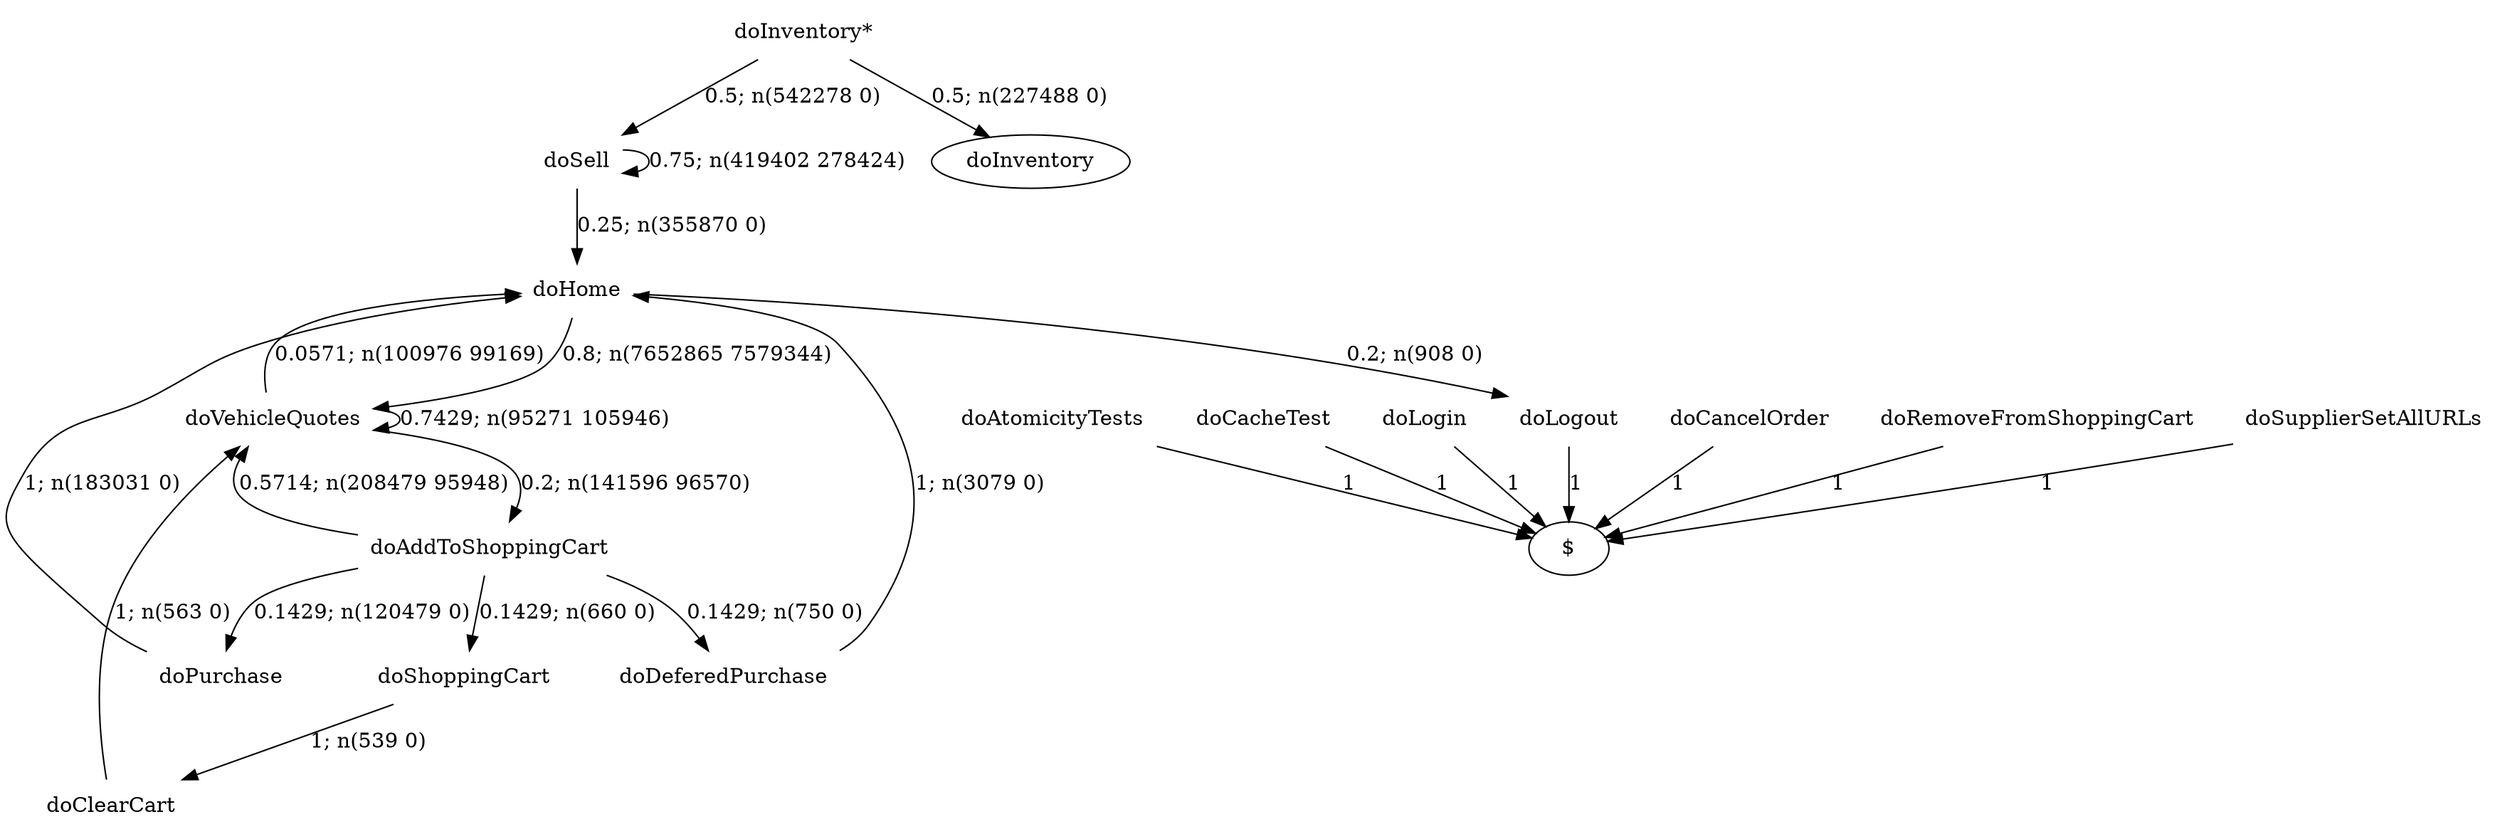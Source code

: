 digraph G {"doInventory*" [label="doInventory*",shape=none];"doSupplierSetAllURLs" [label="doSupplierSetAllURLs",shape=none];"doAtomicityTests" [label="doAtomicityTests",shape=none];"doCacheTest" [label="doCacheTest",shape=none];"doLogin" [label="doLogin",shape=none];"doVehicleQuotes" [label="doVehicleQuotes",shape=none];"doAddToShoppingCart" [label="doAddToShoppingCart",shape=none];"doDeferedPurchase" [label="doDeferedPurchase",shape=none];"doHome" [label="doHome",shape=none];"doShoppingCart" [label="doShoppingCart",shape=none];"doClearCart" [label="doClearCart",shape=none];"doPurchase" [label="doPurchase",shape=none];"doSell" [label="doSell",shape=none];"doLogout" [label="doLogout",shape=none];"doCancelOrder" [label="doCancelOrder",shape=none];"doRemoveFromShoppingCart" [label="doRemoveFromShoppingCart",shape=none];"doInventory*"->"doInventory" [style=solid,label="0.5; n(227488 0)"];"doInventory*"->"doSell" [style=solid,label="0.5; n(542278 0)"];"doSupplierSetAllURLs"->"$" [style=solid,label="1"];"doAtomicityTests"->"$" [style=solid,label="1"];"doCacheTest"->"$" [style=solid,label="1"];"doLogin"->"$" [style=solid,label="1"];"doVehicleQuotes"->"doVehicleQuotes" [style=solid,label="0.7429; n(95271 105946)"];"doVehicleQuotes"->"doAddToShoppingCart" [style=solid,label="0.2; n(141596 96570)"];"doVehicleQuotes"->"doHome" [style=solid,label="0.0571; n(100976 99169)"];"doAddToShoppingCart"->"doVehicleQuotes" [style=solid,label="0.5714; n(208479 95948)"];"doAddToShoppingCart"->"doDeferedPurchase" [style=solid,label="0.1429; n(750 0)"];"doAddToShoppingCart"->"doShoppingCart" [style=solid,label="0.1429; n(660 0)"];"doAddToShoppingCart"->"doPurchase" [style=solid,label="0.1429; n(120479 0)"];"doDeferedPurchase"->"doHome" [style=solid,label="1; n(3079 0)"];"doHome"->"doVehicleQuotes" [style=solid,label="0.8; n(7652865 7579344)"];"doHome"->"doLogout" [style=solid,label="0.2; n(908 0)"];"doShoppingCart"->"doClearCart" [style=solid,label="1; n(539 0)"];"doClearCart"->"doVehicleQuotes" [style=solid,label="1; n(563 0)"];"doPurchase"->"doHome" [style=solid,label="1; n(183031 0)"];"doSell"->"doHome" [style=solid,label="0.25; n(355870 0)"];"doSell"->"doSell" [style=solid,label="0.75; n(419402 278424)"];"doLogout"->"$" [style=solid,label="1"];"doCancelOrder"->"$" [style=solid,label="1"];"doRemoveFromShoppingCart"->"$" [style=solid,label="1"];}